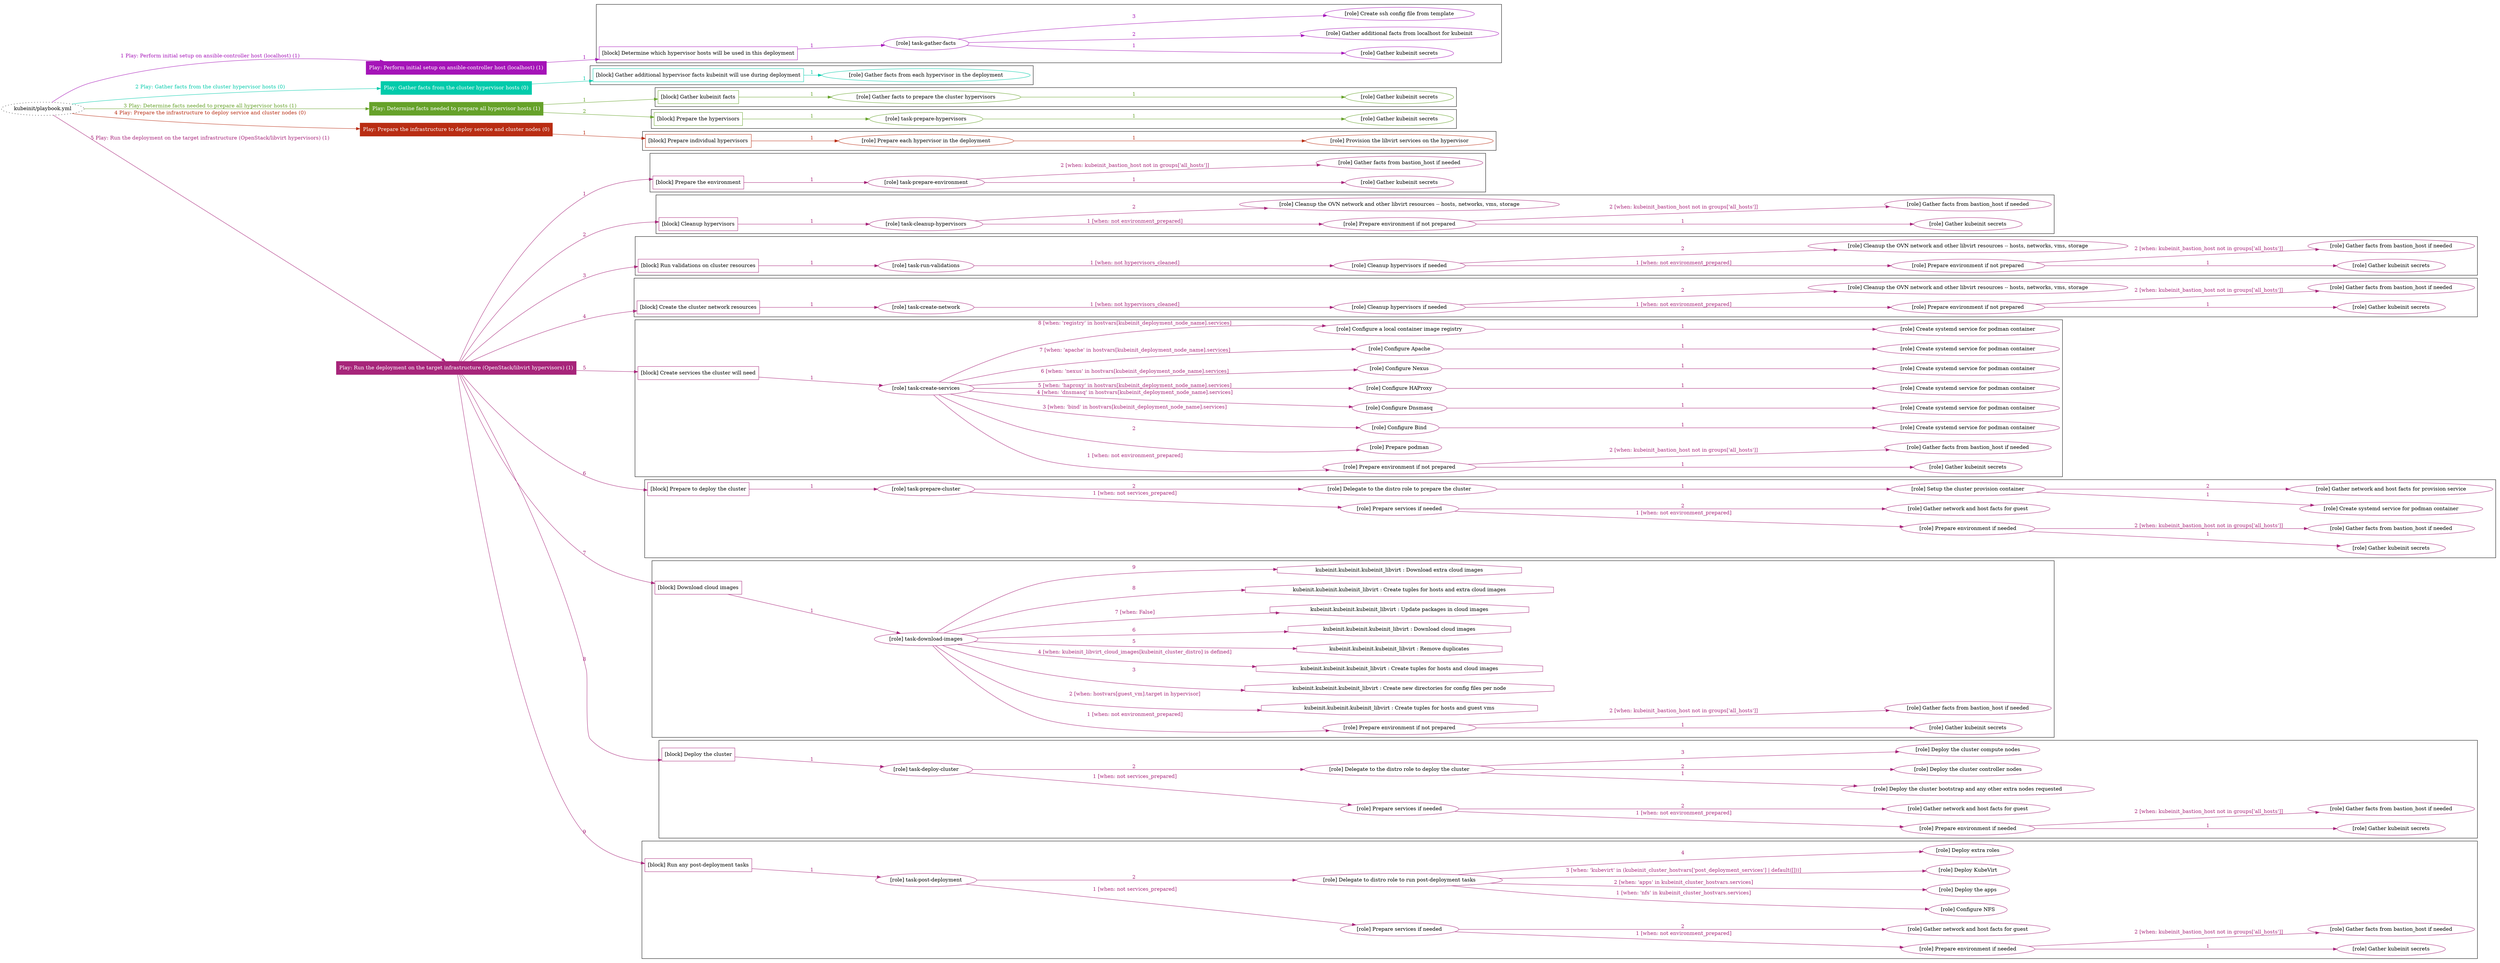 digraph {
	graph [concentrate=true ordering=in rankdir=LR ratio=fill]
	edge [esep=5 sep=10]
	"kubeinit/playbook.yml" [URL="/home/runner/work/kubeinit/kubeinit/kubeinit/playbook.yml" id=playbook_cc70d447 style=dotted]
	"kubeinit/playbook.yml" -> play_7bf54a44 [label="1 Play: Perform initial setup on ansible-controller host (localhost) (1)" color="#a514b8" fontcolor="#a514b8" id=edge_play_7bf54a44 labeltooltip="1 Play: Perform initial setup on ansible-controller host (localhost) (1)" tooltip="1 Play: Perform initial setup on ansible-controller host (localhost) (1)"]
	subgraph "Play: Perform initial setup on ansible-controller host (localhost) (1)" {
		play_7bf54a44 [label="Play: Perform initial setup on ansible-controller host (localhost) (1)" URL="/home/runner/work/kubeinit/kubeinit/kubeinit/playbook.yml" color="#a514b8" fontcolor="#ffffff" id=play_7bf54a44 shape=box style=filled tooltip=localhost]
		play_7bf54a44 -> block_8b9d4b4c [label=1 color="#a514b8" fontcolor="#a514b8" id=edge_block_8b9d4b4c labeltooltip=1 tooltip=1]
		subgraph cluster_block_8b9d4b4c {
			block_8b9d4b4c [label="[block] Determine which hypervisor hosts will be used in this deployment" URL="/home/runner/work/kubeinit/kubeinit/kubeinit/playbook.yml" color="#a514b8" id=block_8b9d4b4c labeltooltip="Determine which hypervisor hosts will be used in this deployment" shape=box tooltip="Determine which hypervisor hosts will be used in this deployment"]
			block_8b9d4b4c -> role_f07edfc5 [label="1 " color="#a514b8" fontcolor="#a514b8" id=edge_role_f07edfc5 labeltooltip="1 " tooltip="1 "]
			subgraph "task-gather-facts" {
				role_f07edfc5 [label="[role] task-gather-facts" URL="/home/runner/work/kubeinit/kubeinit/kubeinit/playbook.yml" color="#a514b8" id=role_f07edfc5 tooltip="task-gather-facts"]
				role_f07edfc5 -> role_887e7482 [label="1 " color="#a514b8" fontcolor="#a514b8" id=edge_role_887e7482 labeltooltip="1 " tooltip="1 "]
				subgraph "Gather kubeinit secrets" {
					role_887e7482 [label="[role] Gather kubeinit secrets" URL="/home/runner/.ansible/collections/ansible_collections/kubeinit/kubeinit/roles/kubeinit_prepare/tasks/build_hypervisors_group.yml" color="#a514b8" id=role_887e7482 tooltip="Gather kubeinit secrets"]
				}
				role_f07edfc5 -> role_cf499bf8 [label="2 " color="#a514b8" fontcolor="#a514b8" id=edge_role_cf499bf8 labeltooltip="2 " tooltip="2 "]
				subgraph "Gather additional facts from localhost for kubeinit" {
					role_cf499bf8 [label="[role] Gather additional facts from localhost for kubeinit" URL="/home/runner/.ansible/collections/ansible_collections/kubeinit/kubeinit/roles/kubeinit_prepare/tasks/build_hypervisors_group.yml" color="#a514b8" id=role_cf499bf8 tooltip="Gather additional facts from localhost for kubeinit"]
				}
				role_f07edfc5 -> role_3198abf4 [label="3 " color="#a514b8" fontcolor="#a514b8" id=edge_role_3198abf4 labeltooltip="3 " tooltip="3 "]
				subgraph "Create ssh config file from template" {
					role_3198abf4 [label="[role] Create ssh config file from template" URL="/home/runner/.ansible/collections/ansible_collections/kubeinit/kubeinit/roles/kubeinit_prepare/tasks/build_hypervisors_group.yml" color="#a514b8" id=role_3198abf4 tooltip="Create ssh config file from template"]
				}
			}
		}
	}
	"kubeinit/playbook.yml" -> play_f5230fd6 [label="2 Play: Gather facts from the cluster hypervisor hosts (0)" color="#01cbab" fontcolor="#01cbab" id=edge_play_f5230fd6 labeltooltip="2 Play: Gather facts from the cluster hypervisor hosts (0)" tooltip="2 Play: Gather facts from the cluster hypervisor hosts (0)"]
	subgraph "Play: Gather facts from the cluster hypervisor hosts (0)" {
		play_f5230fd6 [label="Play: Gather facts from the cluster hypervisor hosts (0)" URL="/home/runner/work/kubeinit/kubeinit/kubeinit/playbook.yml" color="#01cbab" fontcolor="#ffffff" id=play_f5230fd6 shape=box style=filled tooltip="Play: Gather facts from the cluster hypervisor hosts (0)"]
		play_f5230fd6 -> block_ee2e628e [label=1 color="#01cbab" fontcolor="#01cbab" id=edge_block_ee2e628e labeltooltip=1 tooltip=1]
		subgraph cluster_block_ee2e628e {
			block_ee2e628e [label="[block] Gather additional hypervisor facts kubeinit will use during deployment" URL="/home/runner/work/kubeinit/kubeinit/kubeinit/playbook.yml" color="#01cbab" id=block_ee2e628e labeltooltip="Gather additional hypervisor facts kubeinit will use during deployment" shape=box tooltip="Gather additional hypervisor facts kubeinit will use during deployment"]
			block_ee2e628e -> role_9efcedcb [label="1 " color="#01cbab" fontcolor="#01cbab" id=edge_role_9efcedcb labeltooltip="1 " tooltip="1 "]
			subgraph "Gather facts from each hypervisor in the deployment" {
				role_9efcedcb [label="[role] Gather facts from each hypervisor in the deployment" URL="/home/runner/work/kubeinit/kubeinit/kubeinit/playbook.yml" color="#01cbab" id=role_9efcedcb tooltip="Gather facts from each hypervisor in the deployment"]
			}
		}
	}
	"kubeinit/playbook.yml" -> play_fe60c915 [label="3 Play: Determine facts needed to prepare all hypervisor hosts (1)" color="#66a22a" fontcolor="#66a22a" id=edge_play_fe60c915 labeltooltip="3 Play: Determine facts needed to prepare all hypervisor hosts (1)" tooltip="3 Play: Determine facts needed to prepare all hypervisor hosts (1)"]
	subgraph "Play: Determine facts needed to prepare all hypervisor hosts (1)" {
		play_fe60c915 [label="Play: Determine facts needed to prepare all hypervisor hosts (1)" URL="/home/runner/work/kubeinit/kubeinit/kubeinit/playbook.yml" color="#66a22a" fontcolor="#ffffff" id=play_fe60c915 shape=box style=filled tooltip=localhost]
		play_fe60c915 -> block_27d7d240 [label=1 color="#66a22a" fontcolor="#66a22a" id=edge_block_27d7d240 labeltooltip=1 tooltip=1]
		subgraph cluster_block_27d7d240 {
			block_27d7d240 [label="[block] Gather kubeinit facts" URL="/home/runner/work/kubeinit/kubeinit/kubeinit/playbook.yml" color="#66a22a" id=block_27d7d240 labeltooltip="Gather kubeinit facts" shape=box tooltip="Gather kubeinit facts"]
			block_27d7d240 -> role_4f8bf863 [label="1 " color="#66a22a" fontcolor="#66a22a" id=edge_role_4f8bf863 labeltooltip="1 " tooltip="1 "]
			subgraph "Gather facts to prepare the cluster hypervisors" {
				role_4f8bf863 [label="[role] Gather facts to prepare the cluster hypervisors" URL="/home/runner/work/kubeinit/kubeinit/kubeinit/playbook.yml" color="#66a22a" id=role_4f8bf863 tooltip="Gather facts to prepare the cluster hypervisors"]
				role_4f8bf863 -> role_2eb9b8b9 [label="1 " color="#66a22a" fontcolor="#66a22a" id=edge_role_2eb9b8b9 labeltooltip="1 " tooltip="1 "]
				subgraph "Gather kubeinit secrets" {
					role_2eb9b8b9 [label="[role] Gather kubeinit secrets" URL="/home/runner/.ansible/collections/ansible_collections/kubeinit/kubeinit/roles/kubeinit_prepare/tasks/gather_kubeinit_facts.yml" color="#66a22a" id=role_2eb9b8b9 tooltip="Gather kubeinit secrets"]
				}
			}
		}
		play_fe60c915 -> block_08375e6d [label=2 color="#66a22a" fontcolor="#66a22a" id=edge_block_08375e6d labeltooltip=2 tooltip=2]
		subgraph cluster_block_08375e6d {
			block_08375e6d [label="[block] Prepare the hypervisors" URL="/home/runner/work/kubeinit/kubeinit/kubeinit/playbook.yml" color="#66a22a" id=block_08375e6d labeltooltip="Prepare the hypervisors" shape=box tooltip="Prepare the hypervisors"]
			block_08375e6d -> role_ea424435 [label="1 " color="#66a22a" fontcolor="#66a22a" id=edge_role_ea424435 labeltooltip="1 " tooltip="1 "]
			subgraph "task-prepare-hypervisors" {
				role_ea424435 [label="[role] task-prepare-hypervisors" URL="/home/runner/work/kubeinit/kubeinit/kubeinit/playbook.yml" color="#66a22a" id=role_ea424435 tooltip="task-prepare-hypervisors"]
				role_ea424435 -> role_b9c8d893 [label="1 " color="#66a22a" fontcolor="#66a22a" id=edge_role_b9c8d893 labeltooltip="1 " tooltip="1 "]
				subgraph "Gather kubeinit secrets" {
					role_b9c8d893 [label="[role] Gather kubeinit secrets" URL="/home/runner/.ansible/collections/ansible_collections/kubeinit/kubeinit/roles/kubeinit_prepare/tasks/gather_kubeinit_facts.yml" color="#66a22a" id=role_b9c8d893 tooltip="Gather kubeinit secrets"]
				}
			}
		}
	}
	"kubeinit/playbook.yml" -> play_59b6676b [label="4 Play: Prepare the infrastructure to deploy service and cluster nodes (0)" color="#b92d13" fontcolor="#b92d13" id=edge_play_59b6676b labeltooltip="4 Play: Prepare the infrastructure to deploy service and cluster nodes (0)" tooltip="4 Play: Prepare the infrastructure to deploy service and cluster nodes (0)"]
	subgraph "Play: Prepare the infrastructure to deploy service and cluster nodes (0)" {
		play_59b6676b [label="Play: Prepare the infrastructure to deploy service and cluster nodes (0)" URL="/home/runner/work/kubeinit/kubeinit/kubeinit/playbook.yml" color="#b92d13" fontcolor="#ffffff" id=play_59b6676b shape=box style=filled tooltip="Play: Prepare the infrastructure to deploy service and cluster nodes (0)"]
		play_59b6676b -> block_987b210a [label=1 color="#b92d13" fontcolor="#b92d13" id=edge_block_987b210a labeltooltip=1 tooltip=1]
		subgraph cluster_block_987b210a {
			block_987b210a [label="[block] Prepare individual hypervisors" URL="/home/runner/work/kubeinit/kubeinit/kubeinit/playbook.yml" color="#b92d13" id=block_987b210a labeltooltip="Prepare individual hypervisors" shape=box tooltip="Prepare individual hypervisors"]
			block_987b210a -> role_b9ac8f79 [label="1 " color="#b92d13" fontcolor="#b92d13" id=edge_role_b9ac8f79 labeltooltip="1 " tooltip="1 "]
			subgraph "Prepare each hypervisor in the deployment" {
				role_b9ac8f79 [label="[role] Prepare each hypervisor in the deployment" URL="/home/runner/work/kubeinit/kubeinit/kubeinit/playbook.yml" color="#b92d13" id=role_b9ac8f79 tooltip="Prepare each hypervisor in the deployment"]
				role_b9ac8f79 -> role_31ccf0ca [label="1 " color="#b92d13" fontcolor="#b92d13" id=edge_role_31ccf0ca labeltooltip="1 " tooltip="1 "]
				subgraph "Provision the libvirt services on the hypervisor" {
					role_31ccf0ca [label="[role] Provision the libvirt services on the hypervisor" URL="/home/runner/.ansible/collections/ansible_collections/kubeinit/kubeinit/roles/kubeinit_prepare/tasks/prepare_hypervisor.yml" color="#b92d13" id=role_31ccf0ca tooltip="Provision the libvirt services on the hypervisor"]
				}
			}
		}
	}
	"kubeinit/playbook.yml" -> play_56c616e7 [label="5 Play: Run the deployment on the target infrastructure (OpenStack/libvirt hypervisors) (1)" color="#a7257a" fontcolor="#a7257a" id=edge_play_56c616e7 labeltooltip="5 Play: Run the deployment on the target infrastructure (OpenStack/libvirt hypervisors) (1)" tooltip="5 Play: Run the deployment on the target infrastructure (OpenStack/libvirt hypervisors) (1)"]
	subgraph "Play: Run the deployment on the target infrastructure (OpenStack/libvirt hypervisors) (1)" {
		play_56c616e7 [label="Play: Run the deployment on the target infrastructure (OpenStack/libvirt hypervisors) (1)" URL="/home/runner/work/kubeinit/kubeinit/kubeinit/playbook.yml" color="#a7257a" fontcolor="#ffffff" id=play_56c616e7 shape=box style=filled tooltip=localhost]
		play_56c616e7 -> block_6285ef92 [label=1 color="#a7257a" fontcolor="#a7257a" id=edge_block_6285ef92 labeltooltip=1 tooltip=1]
		subgraph cluster_block_6285ef92 {
			block_6285ef92 [label="[block] Prepare the environment" URL="/home/runner/work/kubeinit/kubeinit/kubeinit/playbook.yml" color="#a7257a" id=block_6285ef92 labeltooltip="Prepare the environment" shape=box tooltip="Prepare the environment"]
			block_6285ef92 -> role_cf28b354 [label="1 " color="#a7257a" fontcolor="#a7257a" id=edge_role_cf28b354 labeltooltip="1 " tooltip="1 "]
			subgraph "task-prepare-environment" {
				role_cf28b354 [label="[role] task-prepare-environment" URL="/home/runner/work/kubeinit/kubeinit/kubeinit/playbook.yml" color="#a7257a" id=role_cf28b354 tooltip="task-prepare-environment"]
				role_cf28b354 -> role_97d8abb8 [label="1 " color="#a7257a" fontcolor="#a7257a" id=edge_role_97d8abb8 labeltooltip="1 " tooltip="1 "]
				subgraph "Gather kubeinit secrets" {
					role_97d8abb8 [label="[role] Gather kubeinit secrets" URL="/home/runner/.ansible/collections/ansible_collections/kubeinit/kubeinit/roles/kubeinit_prepare/tasks/gather_kubeinit_facts.yml" color="#a7257a" id=role_97d8abb8 tooltip="Gather kubeinit secrets"]
				}
				role_cf28b354 -> role_9b5acc99 [label="2 [when: kubeinit_bastion_host not in groups['all_hosts']]" color="#a7257a" fontcolor="#a7257a" id=edge_role_9b5acc99 labeltooltip="2 [when: kubeinit_bastion_host not in groups['all_hosts']]" tooltip="2 [when: kubeinit_bastion_host not in groups['all_hosts']]"]
				subgraph "Gather facts from bastion_host if needed" {
					role_9b5acc99 [label="[role] Gather facts from bastion_host if needed" URL="/home/runner/.ansible/collections/ansible_collections/kubeinit/kubeinit/roles/kubeinit_prepare/tasks/main.yml" color="#a7257a" id=role_9b5acc99 tooltip="Gather facts from bastion_host if needed"]
				}
			}
		}
		play_56c616e7 -> block_066d4df4 [label=2 color="#a7257a" fontcolor="#a7257a" id=edge_block_066d4df4 labeltooltip=2 tooltip=2]
		subgraph cluster_block_066d4df4 {
			block_066d4df4 [label="[block] Cleanup hypervisors" URL="/home/runner/work/kubeinit/kubeinit/kubeinit/playbook.yml" color="#a7257a" id=block_066d4df4 labeltooltip="Cleanup hypervisors" shape=box tooltip="Cleanup hypervisors"]
			block_066d4df4 -> role_2c71f529 [label="1 " color="#a7257a" fontcolor="#a7257a" id=edge_role_2c71f529 labeltooltip="1 " tooltip="1 "]
			subgraph "task-cleanup-hypervisors" {
				role_2c71f529 [label="[role] task-cleanup-hypervisors" URL="/home/runner/work/kubeinit/kubeinit/kubeinit/playbook.yml" color="#a7257a" id=role_2c71f529 tooltip="task-cleanup-hypervisors"]
				role_2c71f529 -> role_d2e72603 [label="1 [when: not environment_prepared]" color="#a7257a" fontcolor="#a7257a" id=edge_role_d2e72603 labeltooltip="1 [when: not environment_prepared]" tooltip="1 [when: not environment_prepared]"]
				subgraph "Prepare environment if not prepared" {
					role_d2e72603 [label="[role] Prepare environment if not prepared" URL="/home/runner/.ansible/collections/ansible_collections/kubeinit/kubeinit/roles/kubeinit_libvirt/tasks/cleanup_hypervisors.yml" color="#a7257a" id=role_d2e72603 tooltip="Prepare environment if not prepared"]
					role_d2e72603 -> role_365a3ecf [label="1 " color="#a7257a" fontcolor="#a7257a" id=edge_role_365a3ecf labeltooltip="1 " tooltip="1 "]
					subgraph "Gather kubeinit secrets" {
						role_365a3ecf [label="[role] Gather kubeinit secrets" URL="/home/runner/.ansible/collections/ansible_collections/kubeinit/kubeinit/roles/kubeinit_prepare/tasks/gather_kubeinit_facts.yml" color="#a7257a" id=role_365a3ecf tooltip="Gather kubeinit secrets"]
					}
					role_d2e72603 -> role_d4310968 [label="2 [when: kubeinit_bastion_host not in groups['all_hosts']]" color="#a7257a" fontcolor="#a7257a" id=edge_role_d4310968 labeltooltip="2 [when: kubeinit_bastion_host not in groups['all_hosts']]" tooltip="2 [when: kubeinit_bastion_host not in groups['all_hosts']]"]
					subgraph "Gather facts from bastion_host if needed" {
						role_d4310968 [label="[role] Gather facts from bastion_host if needed" URL="/home/runner/.ansible/collections/ansible_collections/kubeinit/kubeinit/roles/kubeinit_prepare/tasks/main.yml" color="#a7257a" id=role_d4310968 tooltip="Gather facts from bastion_host if needed"]
					}
				}
				role_2c71f529 -> role_6783bf30 [label="2 " color="#a7257a" fontcolor="#a7257a" id=edge_role_6783bf30 labeltooltip="2 " tooltip="2 "]
				subgraph "Cleanup the OVN network and other libvirt resources -- hosts, networks, vms, storage" {
					role_6783bf30 [label="[role] Cleanup the OVN network and other libvirt resources -- hosts, networks, vms, storage" URL="/home/runner/.ansible/collections/ansible_collections/kubeinit/kubeinit/roles/kubeinit_libvirt/tasks/cleanup_hypervisors.yml" color="#a7257a" id=role_6783bf30 tooltip="Cleanup the OVN network and other libvirt resources -- hosts, networks, vms, storage"]
				}
			}
		}
		play_56c616e7 -> block_8c878e7a [label=3 color="#a7257a" fontcolor="#a7257a" id=edge_block_8c878e7a labeltooltip=3 tooltip=3]
		subgraph cluster_block_8c878e7a {
			block_8c878e7a [label="[block] Run validations on cluster resources" URL="/home/runner/work/kubeinit/kubeinit/kubeinit/playbook.yml" color="#a7257a" id=block_8c878e7a labeltooltip="Run validations on cluster resources" shape=box tooltip="Run validations on cluster resources"]
			block_8c878e7a -> role_285e4b40 [label="1 " color="#a7257a" fontcolor="#a7257a" id=edge_role_285e4b40 labeltooltip="1 " tooltip="1 "]
			subgraph "task-run-validations" {
				role_285e4b40 [label="[role] task-run-validations" URL="/home/runner/work/kubeinit/kubeinit/kubeinit/playbook.yml" color="#a7257a" id=role_285e4b40 tooltip="task-run-validations"]
				role_285e4b40 -> role_49ba96c4 [label="1 [when: not hypervisors_cleaned]" color="#a7257a" fontcolor="#a7257a" id=edge_role_49ba96c4 labeltooltip="1 [when: not hypervisors_cleaned]" tooltip="1 [when: not hypervisors_cleaned]"]
				subgraph "Cleanup hypervisors if needed" {
					role_49ba96c4 [label="[role] Cleanup hypervisors if needed" URL="/home/runner/.ansible/collections/ansible_collections/kubeinit/kubeinit/roles/kubeinit_validations/tasks/main.yml" color="#a7257a" id=role_49ba96c4 tooltip="Cleanup hypervisors if needed"]
					role_49ba96c4 -> role_b1888280 [label="1 [when: not environment_prepared]" color="#a7257a" fontcolor="#a7257a" id=edge_role_b1888280 labeltooltip="1 [when: not environment_prepared]" tooltip="1 [when: not environment_prepared]"]
					subgraph "Prepare environment if not prepared" {
						role_b1888280 [label="[role] Prepare environment if not prepared" URL="/home/runner/.ansible/collections/ansible_collections/kubeinit/kubeinit/roles/kubeinit_libvirt/tasks/cleanup_hypervisors.yml" color="#a7257a" id=role_b1888280 tooltip="Prepare environment if not prepared"]
						role_b1888280 -> role_75054e9b [label="1 " color="#a7257a" fontcolor="#a7257a" id=edge_role_75054e9b labeltooltip="1 " tooltip="1 "]
						subgraph "Gather kubeinit secrets" {
							role_75054e9b [label="[role] Gather kubeinit secrets" URL="/home/runner/.ansible/collections/ansible_collections/kubeinit/kubeinit/roles/kubeinit_prepare/tasks/gather_kubeinit_facts.yml" color="#a7257a" id=role_75054e9b tooltip="Gather kubeinit secrets"]
						}
						role_b1888280 -> role_cbfb3055 [label="2 [when: kubeinit_bastion_host not in groups['all_hosts']]" color="#a7257a" fontcolor="#a7257a" id=edge_role_cbfb3055 labeltooltip="2 [when: kubeinit_bastion_host not in groups['all_hosts']]" tooltip="2 [when: kubeinit_bastion_host not in groups['all_hosts']]"]
						subgraph "Gather facts from bastion_host if needed" {
							role_cbfb3055 [label="[role] Gather facts from bastion_host if needed" URL="/home/runner/.ansible/collections/ansible_collections/kubeinit/kubeinit/roles/kubeinit_prepare/tasks/main.yml" color="#a7257a" id=role_cbfb3055 tooltip="Gather facts from bastion_host if needed"]
						}
					}
					role_49ba96c4 -> role_a7fb6258 [label="2 " color="#a7257a" fontcolor="#a7257a" id=edge_role_a7fb6258 labeltooltip="2 " tooltip="2 "]
					subgraph "Cleanup the OVN network and other libvirt resources -- hosts, networks, vms, storage" {
						role_a7fb6258 [label="[role] Cleanup the OVN network and other libvirt resources -- hosts, networks, vms, storage" URL="/home/runner/.ansible/collections/ansible_collections/kubeinit/kubeinit/roles/kubeinit_libvirt/tasks/cleanup_hypervisors.yml" color="#a7257a" id=role_a7fb6258 tooltip="Cleanup the OVN network and other libvirt resources -- hosts, networks, vms, storage"]
					}
				}
			}
		}
		play_56c616e7 -> block_468c9abd [label=4 color="#a7257a" fontcolor="#a7257a" id=edge_block_468c9abd labeltooltip=4 tooltip=4]
		subgraph cluster_block_468c9abd {
			block_468c9abd [label="[block] Create the cluster network resources" URL="/home/runner/work/kubeinit/kubeinit/kubeinit/playbook.yml" color="#a7257a" id=block_468c9abd labeltooltip="Create the cluster network resources" shape=box tooltip="Create the cluster network resources"]
			block_468c9abd -> role_6a20b866 [label="1 " color="#a7257a" fontcolor="#a7257a" id=edge_role_6a20b866 labeltooltip="1 " tooltip="1 "]
			subgraph "task-create-network" {
				role_6a20b866 [label="[role] task-create-network" URL="/home/runner/work/kubeinit/kubeinit/kubeinit/playbook.yml" color="#a7257a" id=role_6a20b866 tooltip="task-create-network"]
				role_6a20b866 -> role_bade7ae8 [label="1 [when: not hypervisors_cleaned]" color="#a7257a" fontcolor="#a7257a" id=edge_role_bade7ae8 labeltooltip="1 [when: not hypervisors_cleaned]" tooltip="1 [when: not hypervisors_cleaned]"]
				subgraph "Cleanup hypervisors if needed" {
					role_bade7ae8 [label="[role] Cleanup hypervisors if needed" URL="/home/runner/.ansible/collections/ansible_collections/kubeinit/kubeinit/roles/kubeinit_libvirt/tasks/create_network.yml" color="#a7257a" id=role_bade7ae8 tooltip="Cleanup hypervisors if needed"]
					role_bade7ae8 -> role_c9db5472 [label="1 [when: not environment_prepared]" color="#a7257a" fontcolor="#a7257a" id=edge_role_c9db5472 labeltooltip="1 [when: not environment_prepared]" tooltip="1 [when: not environment_prepared]"]
					subgraph "Prepare environment if not prepared" {
						role_c9db5472 [label="[role] Prepare environment if not prepared" URL="/home/runner/.ansible/collections/ansible_collections/kubeinit/kubeinit/roles/kubeinit_libvirt/tasks/cleanup_hypervisors.yml" color="#a7257a" id=role_c9db5472 tooltip="Prepare environment if not prepared"]
						role_c9db5472 -> role_a173a70c [label="1 " color="#a7257a" fontcolor="#a7257a" id=edge_role_a173a70c labeltooltip="1 " tooltip="1 "]
						subgraph "Gather kubeinit secrets" {
							role_a173a70c [label="[role] Gather kubeinit secrets" URL="/home/runner/.ansible/collections/ansible_collections/kubeinit/kubeinit/roles/kubeinit_prepare/tasks/gather_kubeinit_facts.yml" color="#a7257a" id=role_a173a70c tooltip="Gather kubeinit secrets"]
						}
						role_c9db5472 -> role_590bdf00 [label="2 [when: kubeinit_bastion_host not in groups['all_hosts']]" color="#a7257a" fontcolor="#a7257a" id=edge_role_590bdf00 labeltooltip="2 [when: kubeinit_bastion_host not in groups['all_hosts']]" tooltip="2 [when: kubeinit_bastion_host not in groups['all_hosts']]"]
						subgraph "Gather facts from bastion_host if needed" {
							role_590bdf00 [label="[role] Gather facts from bastion_host if needed" URL="/home/runner/.ansible/collections/ansible_collections/kubeinit/kubeinit/roles/kubeinit_prepare/tasks/main.yml" color="#a7257a" id=role_590bdf00 tooltip="Gather facts from bastion_host if needed"]
						}
					}
					role_bade7ae8 -> role_4605918b [label="2 " color="#a7257a" fontcolor="#a7257a" id=edge_role_4605918b labeltooltip="2 " tooltip="2 "]
					subgraph "Cleanup the OVN network and other libvirt resources -- hosts, networks, vms, storage" {
						role_4605918b [label="[role] Cleanup the OVN network and other libvirt resources -- hosts, networks, vms, storage" URL="/home/runner/.ansible/collections/ansible_collections/kubeinit/kubeinit/roles/kubeinit_libvirt/tasks/cleanup_hypervisors.yml" color="#a7257a" id=role_4605918b tooltip="Cleanup the OVN network and other libvirt resources -- hosts, networks, vms, storage"]
					}
				}
			}
		}
		play_56c616e7 -> block_d0245932 [label=5 color="#a7257a" fontcolor="#a7257a" id=edge_block_d0245932 labeltooltip=5 tooltip=5]
		subgraph cluster_block_d0245932 {
			block_d0245932 [label="[block] Create services the cluster will need" URL="/home/runner/work/kubeinit/kubeinit/kubeinit/playbook.yml" color="#a7257a" id=block_d0245932 labeltooltip="Create services the cluster will need" shape=box tooltip="Create services the cluster will need"]
			block_d0245932 -> role_7be11d4c [label="1 " color="#a7257a" fontcolor="#a7257a" id=edge_role_7be11d4c labeltooltip="1 " tooltip="1 "]
			subgraph "task-create-services" {
				role_7be11d4c [label="[role] task-create-services" URL="/home/runner/work/kubeinit/kubeinit/kubeinit/playbook.yml" color="#a7257a" id=role_7be11d4c tooltip="task-create-services"]
				role_7be11d4c -> role_3dec1b6a [label="1 [when: not environment_prepared]" color="#a7257a" fontcolor="#a7257a" id=edge_role_3dec1b6a labeltooltip="1 [when: not environment_prepared]" tooltip="1 [when: not environment_prepared]"]
				subgraph "Prepare environment if not prepared" {
					role_3dec1b6a [label="[role] Prepare environment if not prepared" URL="/home/runner/.ansible/collections/ansible_collections/kubeinit/kubeinit/roles/kubeinit_services/tasks/main.yml" color="#a7257a" id=role_3dec1b6a tooltip="Prepare environment if not prepared"]
					role_3dec1b6a -> role_0ec17fee [label="1 " color="#a7257a" fontcolor="#a7257a" id=edge_role_0ec17fee labeltooltip="1 " tooltip="1 "]
					subgraph "Gather kubeinit secrets" {
						role_0ec17fee [label="[role] Gather kubeinit secrets" URL="/home/runner/.ansible/collections/ansible_collections/kubeinit/kubeinit/roles/kubeinit_prepare/tasks/gather_kubeinit_facts.yml" color="#a7257a" id=role_0ec17fee tooltip="Gather kubeinit secrets"]
					}
					role_3dec1b6a -> role_45a7d9f4 [label="2 [when: kubeinit_bastion_host not in groups['all_hosts']]" color="#a7257a" fontcolor="#a7257a" id=edge_role_45a7d9f4 labeltooltip="2 [when: kubeinit_bastion_host not in groups['all_hosts']]" tooltip="2 [when: kubeinit_bastion_host not in groups['all_hosts']]"]
					subgraph "Gather facts from bastion_host if needed" {
						role_45a7d9f4 [label="[role] Gather facts from bastion_host if needed" URL="/home/runner/.ansible/collections/ansible_collections/kubeinit/kubeinit/roles/kubeinit_prepare/tasks/main.yml" color="#a7257a" id=role_45a7d9f4 tooltip="Gather facts from bastion_host if needed"]
					}
				}
				role_7be11d4c -> role_8da8d457 [label="2 " color="#a7257a" fontcolor="#a7257a" id=edge_role_8da8d457 labeltooltip="2 " tooltip="2 "]
				subgraph "Prepare podman" {
					role_8da8d457 [label="[role] Prepare podman" URL="/home/runner/.ansible/collections/ansible_collections/kubeinit/kubeinit/roles/kubeinit_services/tasks/00_create_service_pod.yml" color="#a7257a" id=role_8da8d457 tooltip="Prepare podman"]
				}
				role_7be11d4c -> role_4bd52574 [label="3 [when: 'bind' in hostvars[kubeinit_deployment_node_name].services]" color="#a7257a" fontcolor="#a7257a" id=edge_role_4bd52574 labeltooltip="3 [when: 'bind' in hostvars[kubeinit_deployment_node_name].services]" tooltip="3 [when: 'bind' in hostvars[kubeinit_deployment_node_name].services]"]
				subgraph "Configure Bind" {
					role_4bd52574 [label="[role] Configure Bind" URL="/home/runner/.ansible/collections/ansible_collections/kubeinit/kubeinit/roles/kubeinit_services/tasks/start_services_containers.yml" color="#a7257a" id=role_4bd52574 tooltip="Configure Bind"]
					role_4bd52574 -> role_b3a64ec6 [label="1 " color="#a7257a" fontcolor="#a7257a" id=edge_role_b3a64ec6 labeltooltip="1 " tooltip="1 "]
					subgraph "Create systemd service for podman container" {
						role_b3a64ec6 [label="[role] Create systemd service for podman container" URL="/home/runner/.ansible/collections/ansible_collections/kubeinit/kubeinit/roles/kubeinit_bind/tasks/main.yml" color="#a7257a" id=role_b3a64ec6 tooltip="Create systemd service for podman container"]
					}
				}
				role_7be11d4c -> role_8e254f25 [label="4 [when: 'dnsmasq' in hostvars[kubeinit_deployment_node_name].services]" color="#a7257a" fontcolor="#a7257a" id=edge_role_8e254f25 labeltooltip="4 [when: 'dnsmasq' in hostvars[kubeinit_deployment_node_name].services]" tooltip="4 [when: 'dnsmasq' in hostvars[kubeinit_deployment_node_name].services]"]
				subgraph "Configure Dnsmasq" {
					role_8e254f25 [label="[role] Configure Dnsmasq" URL="/home/runner/.ansible/collections/ansible_collections/kubeinit/kubeinit/roles/kubeinit_services/tasks/start_services_containers.yml" color="#a7257a" id=role_8e254f25 tooltip="Configure Dnsmasq"]
					role_8e254f25 -> role_6c56a4f7 [label="1 " color="#a7257a" fontcolor="#a7257a" id=edge_role_6c56a4f7 labeltooltip="1 " tooltip="1 "]
					subgraph "Create systemd service for podman container" {
						role_6c56a4f7 [label="[role] Create systemd service for podman container" URL="/home/runner/.ansible/collections/ansible_collections/kubeinit/kubeinit/roles/kubeinit_dnsmasq/tasks/main.yml" color="#a7257a" id=role_6c56a4f7 tooltip="Create systemd service for podman container"]
					}
				}
				role_7be11d4c -> role_d0112c2d [label="5 [when: 'haproxy' in hostvars[kubeinit_deployment_node_name].services]" color="#a7257a" fontcolor="#a7257a" id=edge_role_d0112c2d labeltooltip="5 [when: 'haproxy' in hostvars[kubeinit_deployment_node_name].services]" tooltip="5 [when: 'haproxy' in hostvars[kubeinit_deployment_node_name].services]"]
				subgraph "Configure HAProxy" {
					role_d0112c2d [label="[role] Configure HAProxy" URL="/home/runner/.ansible/collections/ansible_collections/kubeinit/kubeinit/roles/kubeinit_services/tasks/start_services_containers.yml" color="#a7257a" id=role_d0112c2d tooltip="Configure HAProxy"]
					role_d0112c2d -> role_8b40e932 [label="1 " color="#a7257a" fontcolor="#a7257a" id=edge_role_8b40e932 labeltooltip="1 " tooltip="1 "]
					subgraph "Create systemd service for podman container" {
						role_8b40e932 [label="[role] Create systemd service for podman container" URL="/home/runner/.ansible/collections/ansible_collections/kubeinit/kubeinit/roles/kubeinit_haproxy/tasks/main.yml" color="#a7257a" id=role_8b40e932 tooltip="Create systemd service for podman container"]
					}
				}
				role_7be11d4c -> role_a47b00ce [label="6 [when: 'nexus' in hostvars[kubeinit_deployment_node_name].services]" color="#a7257a" fontcolor="#a7257a" id=edge_role_a47b00ce labeltooltip="6 [when: 'nexus' in hostvars[kubeinit_deployment_node_name].services]" tooltip="6 [when: 'nexus' in hostvars[kubeinit_deployment_node_name].services]"]
				subgraph "Configure Nexus" {
					role_a47b00ce [label="[role] Configure Nexus" URL="/home/runner/.ansible/collections/ansible_collections/kubeinit/kubeinit/roles/kubeinit_services/tasks/start_services_containers.yml" color="#a7257a" id=role_a47b00ce tooltip="Configure Nexus"]
					role_a47b00ce -> role_186abdb4 [label="1 " color="#a7257a" fontcolor="#a7257a" id=edge_role_186abdb4 labeltooltip="1 " tooltip="1 "]
					subgraph "Create systemd service for podman container" {
						role_186abdb4 [label="[role] Create systemd service for podman container" URL="/home/runner/.ansible/collections/ansible_collections/kubeinit/kubeinit/roles/kubeinit_nexus/tasks/main.yml" color="#a7257a" id=role_186abdb4 tooltip="Create systemd service for podman container"]
					}
				}
				role_7be11d4c -> role_338d7334 [label="7 [when: 'apache' in hostvars[kubeinit_deployment_node_name].services]" color="#a7257a" fontcolor="#a7257a" id=edge_role_338d7334 labeltooltip="7 [when: 'apache' in hostvars[kubeinit_deployment_node_name].services]" tooltip="7 [when: 'apache' in hostvars[kubeinit_deployment_node_name].services]"]
				subgraph "Configure Apache" {
					role_338d7334 [label="[role] Configure Apache" URL="/home/runner/.ansible/collections/ansible_collections/kubeinit/kubeinit/roles/kubeinit_services/tasks/start_services_containers.yml" color="#a7257a" id=role_338d7334 tooltip="Configure Apache"]
					role_338d7334 -> role_74a2cf1f [label="1 " color="#a7257a" fontcolor="#a7257a" id=edge_role_74a2cf1f labeltooltip="1 " tooltip="1 "]
					subgraph "Create systemd service for podman container" {
						role_74a2cf1f [label="[role] Create systemd service for podman container" URL="/home/runner/.ansible/collections/ansible_collections/kubeinit/kubeinit/roles/kubeinit_apache/tasks/main.yml" color="#a7257a" id=role_74a2cf1f tooltip="Create systemd service for podman container"]
					}
				}
				role_7be11d4c -> role_8c156f78 [label="8 [when: 'registry' in hostvars[kubeinit_deployment_node_name].services]" color="#a7257a" fontcolor="#a7257a" id=edge_role_8c156f78 labeltooltip="8 [when: 'registry' in hostvars[kubeinit_deployment_node_name].services]" tooltip="8 [when: 'registry' in hostvars[kubeinit_deployment_node_name].services]"]
				subgraph "Configure a local container image registry" {
					role_8c156f78 [label="[role] Configure a local container image registry" URL="/home/runner/.ansible/collections/ansible_collections/kubeinit/kubeinit/roles/kubeinit_services/tasks/start_services_containers.yml" color="#a7257a" id=role_8c156f78 tooltip="Configure a local container image registry"]
					role_8c156f78 -> role_2b5a56c0 [label="1 " color="#a7257a" fontcolor="#a7257a" id=edge_role_2b5a56c0 labeltooltip="1 " tooltip="1 "]
					subgraph "Create systemd service for podman container" {
						role_2b5a56c0 [label="[role] Create systemd service for podman container" URL="/home/runner/.ansible/collections/ansible_collections/kubeinit/kubeinit/roles/kubeinit_registry/tasks/main.yml" color="#a7257a" id=role_2b5a56c0 tooltip="Create systemd service for podman container"]
					}
				}
			}
		}
		play_56c616e7 -> block_c485fb89 [label=6 color="#a7257a" fontcolor="#a7257a" id=edge_block_c485fb89 labeltooltip=6 tooltip=6]
		subgraph cluster_block_c485fb89 {
			block_c485fb89 [label="[block] Prepare to deploy the cluster" URL="/home/runner/work/kubeinit/kubeinit/kubeinit/playbook.yml" color="#a7257a" id=block_c485fb89 labeltooltip="Prepare to deploy the cluster" shape=box tooltip="Prepare to deploy the cluster"]
			block_c485fb89 -> role_b2a7259e [label="1 " color="#a7257a" fontcolor="#a7257a" id=edge_role_b2a7259e labeltooltip="1 " tooltip="1 "]
			subgraph "task-prepare-cluster" {
				role_b2a7259e [label="[role] task-prepare-cluster" URL="/home/runner/work/kubeinit/kubeinit/kubeinit/playbook.yml" color="#a7257a" id=role_b2a7259e tooltip="task-prepare-cluster"]
				role_b2a7259e -> role_67c737ef [label="1 [when: not services_prepared]" color="#a7257a" fontcolor="#a7257a" id=edge_role_67c737ef labeltooltip="1 [when: not services_prepared]" tooltip="1 [when: not services_prepared]"]
				subgraph "Prepare services if needed" {
					role_67c737ef [label="[role] Prepare services if needed" URL="/home/runner/.ansible/collections/ansible_collections/kubeinit/kubeinit/roles/kubeinit_prepare/tasks/prepare_cluster.yml" color="#a7257a" id=role_67c737ef tooltip="Prepare services if needed"]
					role_67c737ef -> role_2114a55b [label="1 [when: not environment_prepared]" color="#a7257a" fontcolor="#a7257a" id=edge_role_2114a55b labeltooltip="1 [when: not environment_prepared]" tooltip="1 [when: not environment_prepared]"]
					subgraph "Prepare environment if needed" {
						role_2114a55b [label="[role] Prepare environment if needed" URL="/home/runner/.ansible/collections/ansible_collections/kubeinit/kubeinit/roles/kubeinit_services/tasks/prepare_services.yml" color="#a7257a" id=role_2114a55b tooltip="Prepare environment if needed"]
						role_2114a55b -> role_61f3272a [label="1 " color="#a7257a" fontcolor="#a7257a" id=edge_role_61f3272a labeltooltip="1 " tooltip="1 "]
						subgraph "Gather kubeinit secrets" {
							role_61f3272a [label="[role] Gather kubeinit secrets" URL="/home/runner/.ansible/collections/ansible_collections/kubeinit/kubeinit/roles/kubeinit_prepare/tasks/gather_kubeinit_facts.yml" color="#a7257a" id=role_61f3272a tooltip="Gather kubeinit secrets"]
						}
						role_2114a55b -> role_b705cc65 [label="2 [when: kubeinit_bastion_host not in groups['all_hosts']]" color="#a7257a" fontcolor="#a7257a" id=edge_role_b705cc65 labeltooltip="2 [when: kubeinit_bastion_host not in groups['all_hosts']]" tooltip="2 [when: kubeinit_bastion_host not in groups['all_hosts']]"]
						subgraph "Gather facts from bastion_host if needed" {
							role_b705cc65 [label="[role] Gather facts from bastion_host if needed" URL="/home/runner/.ansible/collections/ansible_collections/kubeinit/kubeinit/roles/kubeinit_prepare/tasks/main.yml" color="#a7257a" id=role_b705cc65 tooltip="Gather facts from bastion_host if needed"]
						}
					}
					role_67c737ef -> role_86605a37 [label="2 " color="#a7257a" fontcolor="#a7257a" id=edge_role_86605a37 labeltooltip="2 " tooltip="2 "]
					subgraph "Gather network and host facts for guest" {
						role_86605a37 [label="[role] Gather network and host facts for guest" URL="/home/runner/.ansible/collections/ansible_collections/kubeinit/kubeinit/roles/kubeinit_services/tasks/prepare_services.yml" color="#a7257a" id=role_86605a37 tooltip="Gather network and host facts for guest"]
					}
				}
				role_b2a7259e -> role_8f50bb4a [label="2 " color="#a7257a" fontcolor="#a7257a" id=edge_role_8f50bb4a labeltooltip="2 " tooltip="2 "]
				subgraph "Delegate to the distro role to prepare the cluster" {
					role_8f50bb4a [label="[role] Delegate to the distro role to prepare the cluster" URL="/home/runner/.ansible/collections/ansible_collections/kubeinit/kubeinit/roles/kubeinit_prepare/tasks/prepare_cluster.yml" color="#a7257a" id=role_8f50bb4a tooltip="Delegate to the distro role to prepare the cluster"]
					role_8f50bb4a -> role_d2945f5e [label="1 " color="#a7257a" fontcolor="#a7257a" id=edge_role_d2945f5e labeltooltip="1 " tooltip="1 "]
					subgraph "Setup the cluster provision container" {
						role_d2945f5e [label="[role] Setup the cluster provision container" URL="/home/runner/.ansible/collections/ansible_collections/kubeinit/kubeinit/roles/kubeinit_openshift/tasks/prepare_cluster.yml" color="#a7257a" id=role_d2945f5e tooltip="Setup the cluster provision container"]
						role_d2945f5e -> role_a119c9b9 [label="1 " color="#a7257a" fontcolor="#a7257a" id=edge_role_a119c9b9 labeltooltip="1 " tooltip="1 "]
						subgraph "Create systemd service for podman container" {
							role_a119c9b9 [label="[role] Create systemd service for podman container" URL="/home/runner/.ansible/collections/ansible_collections/kubeinit/kubeinit/roles/kubeinit_services/tasks/create_provision_container.yml" color="#a7257a" id=role_a119c9b9 tooltip="Create systemd service for podman container"]
						}
						role_d2945f5e -> role_02db5022 [label="2 " color="#a7257a" fontcolor="#a7257a" id=edge_role_02db5022 labeltooltip="2 " tooltip="2 "]
						subgraph "Gather network and host facts for provision service" {
							role_02db5022 [label="[role] Gather network and host facts for provision service" URL="/home/runner/.ansible/collections/ansible_collections/kubeinit/kubeinit/roles/kubeinit_services/tasks/create_provision_container.yml" color="#a7257a" id=role_02db5022 tooltip="Gather network and host facts for provision service"]
						}
					}
				}
			}
		}
		play_56c616e7 -> block_89805462 [label=7 color="#a7257a" fontcolor="#a7257a" id=edge_block_89805462 labeltooltip=7 tooltip=7]
		subgraph cluster_block_89805462 {
			block_89805462 [label="[block] Download cloud images" URL="/home/runner/work/kubeinit/kubeinit/kubeinit/playbook.yml" color="#a7257a" id=block_89805462 labeltooltip="Download cloud images" shape=box tooltip="Download cloud images"]
			block_89805462 -> role_0f08e9f9 [label="1 " color="#a7257a" fontcolor="#a7257a" id=edge_role_0f08e9f9 labeltooltip="1 " tooltip="1 "]
			subgraph "task-download-images" {
				role_0f08e9f9 [label="[role] task-download-images" URL="/home/runner/work/kubeinit/kubeinit/kubeinit/playbook.yml" color="#a7257a" id=role_0f08e9f9 tooltip="task-download-images"]
				role_0f08e9f9 -> role_68e98c37 [label="1 [when: not environment_prepared]" color="#a7257a" fontcolor="#a7257a" id=edge_role_68e98c37 labeltooltip="1 [when: not environment_prepared]" tooltip="1 [when: not environment_prepared]"]
				subgraph "Prepare environment if not prepared" {
					role_68e98c37 [label="[role] Prepare environment if not prepared" URL="/home/runner/.ansible/collections/ansible_collections/kubeinit/kubeinit/roles/kubeinit_libvirt/tasks/download_cloud_images.yml" color="#a7257a" id=role_68e98c37 tooltip="Prepare environment if not prepared"]
					role_68e98c37 -> role_c1ef22cc [label="1 " color="#a7257a" fontcolor="#a7257a" id=edge_role_c1ef22cc labeltooltip="1 " tooltip="1 "]
					subgraph "Gather kubeinit secrets" {
						role_c1ef22cc [label="[role] Gather kubeinit secrets" URL="/home/runner/.ansible/collections/ansible_collections/kubeinit/kubeinit/roles/kubeinit_prepare/tasks/gather_kubeinit_facts.yml" color="#a7257a" id=role_c1ef22cc tooltip="Gather kubeinit secrets"]
					}
					role_68e98c37 -> role_a180c3f7 [label="2 [when: kubeinit_bastion_host not in groups['all_hosts']]" color="#a7257a" fontcolor="#a7257a" id=edge_role_a180c3f7 labeltooltip="2 [when: kubeinit_bastion_host not in groups['all_hosts']]" tooltip="2 [when: kubeinit_bastion_host not in groups['all_hosts']]"]
					subgraph "Gather facts from bastion_host if needed" {
						role_a180c3f7 [label="[role] Gather facts from bastion_host if needed" URL="/home/runner/.ansible/collections/ansible_collections/kubeinit/kubeinit/roles/kubeinit_prepare/tasks/main.yml" color="#a7257a" id=role_a180c3f7 tooltip="Gather facts from bastion_host if needed"]
					}
				}
				task_d462fc30 [label="kubeinit.kubeinit.kubeinit_libvirt : Create tuples for hosts and guest vms" URL="/home/runner/.ansible/collections/ansible_collections/kubeinit/kubeinit/roles/kubeinit_libvirt/tasks/download_cloud_images.yml" color="#a7257a" id=task_d462fc30 shape=octagon tooltip="kubeinit.kubeinit.kubeinit_libvirt : Create tuples for hosts and guest vms"]
				role_0f08e9f9 -> task_d462fc30 [label="2 [when: hostvars[guest_vm].target in hypervisor]" color="#a7257a" fontcolor="#a7257a" id=edge_task_d462fc30 labeltooltip="2 [when: hostvars[guest_vm].target in hypervisor]" tooltip="2 [when: hostvars[guest_vm].target in hypervisor]"]
				task_87503733 [label="kubeinit.kubeinit.kubeinit_libvirt : Create new directories for config files per node" URL="/home/runner/.ansible/collections/ansible_collections/kubeinit/kubeinit/roles/kubeinit_libvirt/tasks/download_cloud_images.yml" color="#a7257a" id=task_87503733 shape=octagon tooltip="kubeinit.kubeinit.kubeinit_libvirt : Create new directories for config files per node"]
				role_0f08e9f9 -> task_87503733 [label="3 " color="#a7257a" fontcolor="#a7257a" id=edge_task_87503733 labeltooltip="3 " tooltip="3 "]
				task_e5dcbbe0 [label="kubeinit.kubeinit.kubeinit_libvirt : Create tuples for hosts and cloud images" URL="/home/runner/.ansible/collections/ansible_collections/kubeinit/kubeinit/roles/kubeinit_libvirt/tasks/download_cloud_images.yml" color="#a7257a" id=task_e5dcbbe0 shape=octagon tooltip="kubeinit.kubeinit.kubeinit_libvirt : Create tuples for hosts and cloud images"]
				role_0f08e9f9 -> task_e5dcbbe0 [label="4 [when: kubeinit_libvirt_cloud_images[kubeinit_cluster_distro] is defined]" color="#a7257a" fontcolor="#a7257a" id=edge_task_e5dcbbe0 labeltooltip="4 [when: kubeinit_libvirt_cloud_images[kubeinit_cluster_distro] is defined]" tooltip="4 [when: kubeinit_libvirt_cloud_images[kubeinit_cluster_distro] is defined]"]
				task_0ace1534 [label="kubeinit.kubeinit.kubeinit_libvirt : Remove duplicates" URL="/home/runner/.ansible/collections/ansible_collections/kubeinit/kubeinit/roles/kubeinit_libvirt/tasks/download_cloud_images.yml" color="#a7257a" id=task_0ace1534 shape=octagon tooltip="kubeinit.kubeinit.kubeinit_libvirt : Remove duplicates"]
				role_0f08e9f9 -> task_0ace1534 [label="5 " color="#a7257a" fontcolor="#a7257a" id=edge_task_0ace1534 labeltooltip="5 " tooltip="5 "]
				task_4ece7e61 [label="kubeinit.kubeinit.kubeinit_libvirt : Download cloud images" URL="/home/runner/.ansible/collections/ansible_collections/kubeinit/kubeinit/roles/kubeinit_libvirt/tasks/download_cloud_images.yml" color="#a7257a" id=task_4ece7e61 shape=octagon tooltip="kubeinit.kubeinit.kubeinit_libvirt : Download cloud images"]
				role_0f08e9f9 -> task_4ece7e61 [label="6 " color="#a7257a" fontcolor="#a7257a" id=edge_task_4ece7e61 labeltooltip="6 " tooltip="6 "]
				task_4004cf8a [label="kubeinit.kubeinit.kubeinit_libvirt : Update packages in cloud images" URL="/home/runner/.ansible/collections/ansible_collections/kubeinit/kubeinit/roles/kubeinit_libvirt/tasks/download_cloud_images.yml" color="#a7257a" id=task_4004cf8a shape=octagon tooltip="kubeinit.kubeinit.kubeinit_libvirt : Update packages in cloud images"]
				role_0f08e9f9 -> task_4004cf8a [label="7 [when: False]" color="#a7257a" fontcolor="#a7257a" id=edge_task_4004cf8a labeltooltip="7 [when: False]" tooltip="7 [when: False]"]
				task_6fab5c43 [label="kubeinit.kubeinit.kubeinit_libvirt : Create tuples for hosts and extra cloud images" URL="/home/runner/.ansible/collections/ansible_collections/kubeinit/kubeinit/roles/kubeinit_libvirt/tasks/download_cloud_images.yml" color="#a7257a" id=task_6fab5c43 shape=octagon tooltip="kubeinit.kubeinit.kubeinit_libvirt : Create tuples for hosts and extra cloud images"]
				role_0f08e9f9 -> task_6fab5c43 [label="8 " color="#a7257a" fontcolor="#a7257a" id=edge_task_6fab5c43 labeltooltip="8 " tooltip="8 "]
				task_128819bc [label="kubeinit.kubeinit.kubeinit_libvirt : Download extra cloud images" URL="/home/runner/.ansible/collections/ansible_collections/kubeinit/kubeinit/roles/kubeinit_libvirt/tasks/download_cloud_images.yml" color="#a7257a" id=task_128819bc shape=octagon tooltip="kubeinit.kubeinit.kubeinit_libvirt : Download extra cloud images"]
				role_0f08e9f9 -> task_128819bc [label="9 " color="#a7257a" fontcolor="#a7257a" id=edge_task_128819bc labeltooltip="9 " tooltip="9 "]
			}
		}
		play_56c616e7 -> block_69fcf4b4 [label=8 color="#a7257a" fontcolor="#a7257a" id=edge_block_69fcf4b4 labeltooltip=8 tooltip=8]
		subgraph cluster_block_69fcf4b4 {
			block_69fcf4b4 [label="[block] Deploy the cluster" URL="/home/runner/work/kubeinit/kubeinit/kubeinit/playbook.yml" color="#a7257a" id=block_69fcf4b4 labeltooltip="Deploy the cluster" shape=box tooltip="Deploy the cluster"]
			block_69fcf4b4 -> role_bc14a90d [label="1 " color="#a7257a" fontcolor="#a7257a" id=edge_role_bc14a90d labeltooltip="1 " tooltip="1 "]
			subgraph "task-deploy-cluster" {
				role_bc14a90d [label="[role] task-deploy-cluster" URL="/home/runner/work/kubeinit/kubeinit/kubeinit/playbook.yml" color="#a7257a" id=role_bc14a90d tooltip="task-deploy-cluster"]
				role_bc14a90d -> role_c1d453c6 [label="1 [when: not services_prepared]" color="#a7257a" fontcolor="#a7257a" id=edge_role_c1d453c6 labeltooltip="1 [when: not services_prepared]" tooltip="1 [when: not services_prepared]"]
				subgraph "Prepare services if needed" {
					role_c1d453c6 [label="[role] Prepare services if needed" URL="/home/runner/.ansible/collections/ansible_collections/kubeinit/kubeinit/roles/kubeinit_prepare/tasks/deploy_cluster.yml" color="#a7257a" id=role_c1d453c6 tooltip="Prepare services if needed"]
					role_c1d453c6 -> role_dca24fb7 [label="1 [when: not environment_prepared]" color="#a7257a" fontcolor="#a7257a" id=edge_role_dca24fb7 labeltooltip="1 [when: not environment_prepared]" tooltip="1 [when: not environment_prepared]"]
					subgraph "Prepare environment if needed" {
						role_dca24fb7 [label="[role] Prepare environment if needed" URL="/home/runner/.ansible/collections/ansible_collections/kubeinit/kubeinit/roles/kubeinit_services/tasks/prepare_services.yml" color="#a7257a" id=role_dca24fb7 tooltip="Prepare environment if needed"]
						role_dca24fb7 -> role_50b7f730 [label="1 " color="#a7257a" fontcolor="#a7257a" id=edge_role_50b7f730 labeltooltip="1 " tooltip="1 "]
						subgraph "Gather kubeinit secrets" {
							role_50b7f730 [label="[role] Gather kubeinit secrets" URL="/home/runner/.ansible/collections/ansible_collections/kubeinit/kubeinit/roles/kubeinit_prepare/tasks/gather_kubeinit_facts.yml" color="#a7257a" id=role_50b7f730 tooltip="Gather kubeinit secrets"]
						}
						role_dca24fb7 -> role_11aed918 [label="2 [when: kubeinit_bastion_host not in groups['all_hosts']]" color="#a7257a" fontcolor="#a7257a" id=edge_role_11aed918 labeltooltip="2 [when: kubeinit_bastion_host not in groups['all_hosts']]" tooltip="2 [when: kubeinit_bastion_host not in groups['all_hosts']]"]
						subgraph "Gather facts from bastion_host if needed" {
							role_11aed918 [label="[role] Gather facts from bastion_host if needed" URL="/home/runner/.ansible/collections/ansible_collections/kubeinit/kubeinit/roles/kubeinit_prepare/tasks/main.yml" color="#a7257a" id=role_11aed918 tooltip="Gather facts from bastion_host if needed"]
						}
					}
					role_c1d453c6 -> role_4fdd1c31 [label="2 " color="#a7257a" fontcolor="#a7257a" id=edge_role_4fdd1c31 labeltooltip="2 " tooltip="2 "]
					subgraph "Gather network and host facts for guest" {
						role_4fdd1c31 [label="[role] Gather network and host facts for guest" URL="/home/runner/.ansible/collections/ansible_collections/kubeinit/kubeinit/roles/kubeinit_services/tasks/prepare_services.yml" color="#a7257a" id=role_4fdd1c31 tooltip="Gather network and host facts for guest"]
					}
				}
				role_bc14a90d -> role_bfdd27c3 [label="2 " color="#a7257a" fontcolor="#a7257a" id=edge_role_bfdd27c3 labeltooltip="2 " tooltip="2 "]
				subgraph "Delegate to the distro role to deploy the cluster" {
					role_bfdd27c3 [label="[role] Delegate to the distro role to deploy the cluster" URL="/home/runner/.ansible/collections/ansible_collections/kubeinit/kubeinit/roles/kubeinit_prepare/tasks/deploy_cluster.yml" color="#a7257a" id=role_bfdd27c3 tooltip="Delegate to the distro role to deploy the cluster"]
					role_bfdd27c3 -> role_18799cfc [label="1 " color="#a7257a" fontcolor="#a7257a" id=edge_role_18799cfc labeltooltip="1 " tooltip="1 "]
					subgraph "Deploy the cluster bootstrap and any other extra nodes requested" {
						role_18799cfc [label="[role] Deploy the cluster bootstrap and any other extra nodes requested" URL="/home/runner/.ansible/collections/ansible_collections/kubeinit/kubeinit/roles/kubeinit_openshift/tasks/main.yml" color="#a7257a" id=role_18799cfc tooltip="Deploy the cluster bootstrap and any other extra nodes requested"]
					}
					role_bfdd27c3 -> role_38d72d9c [label="2 " color="#a7257a" fontcolor="#a7257a" id=edge_role_38d72d9c labeltooltip="2 " tooltip="2 "]
					subgraph "Deploy the cluster controller nodes" {
						role_38d72d9c [label="[role] Deploy the cluster controller nodes" URL="/home/runner/.ansible/collections/ansible_collections/kubeinit/kubeinit/roles/kubeinit_openshift/tasks/main.yml" color="#a7257a" id=role_38d72d9c tooltip="Deploy the cluster controller nodes"]
					}
					role_bfdd27c3 -> role_329da3d1 [label="3 " color="#a7257a" fontcolor="#a7257a" id=edge_role_329da3d1 labeltooltip="3 " tooltip="3 "]
					subgraph "Deploy the cluster compute nodes" {
						role_329da3d1 [label="[role] Deploy the cluster compute nodes" URL="/home/runner/.ansible/collections/ansible_collections/kubeinit/kubeinit/roles/kubeinit_openshift/tasks/main.yml" color="#a7257a" id=role_329da3d1 tooltip="Deploy the cluster compute nodes"]
					}
				}
			}
		}
		play_56c616e7 -> block_47c3908e [label=9 color="#a7257a" fontcolor="#a7257a" id=edge_block_47c3908e labeltooltip=9 tooltip=9]
		subgraph cluster_block_47c3908e {
			block_47c3908e [label="[block] Run any post-deployment tasks" URL="/home/runner/work/kubeinit/kubeinit/kubeinit/playbook.yml" color="#a7257a" id=block_47c3908e labeltooltip="Run any post-deployment tasks" shape=box tooltip="Run any post-deployment tasks"]
			block_47c3908e -> role_10946e33 [label="1 " color="#a7257a" fontcolor="#a7257a" id=edge_role_10946e33 labeltooltip="1 " tooltip="1 "]
			subgraph "task-post-deployment" {
				role_10946e33 [label="[role] task-post-deployment" URL="/home/runner/work/kubeinit/kubeinit/kubeinit/playbook.yml" color="#a7257a" id=role_10946e33 tooltip="task-post-deployment"]
				role_10946e33 -> role_61fc5f54 [label="1 [when: not services_prepared]" color="#a7257a" fontcolor="#a7257a" id=edge_role_61fc5f54 labeltooltip="1 [when: not services_prepared]" tooltip="1 [when: not services_prepared]"]
				subgraph "Prepare services if needed" {
					role_61fc5f54 [label="[role] Prepare services if needed" URL="/home/runner/.ansible/collections/ansible_collections/kubeinit/kubeinit/roles/kubeinit_prepare/tasks/post_deployment.yml" color="#a7257a" id=role_61fc5f54 tooltip="Prepare services if needed"]
					role_61fc5f54 -> role_5b5dd0ed [label="1 [when: not environment_prepared]" color="#a7257a" fontcolor="#a7257a" id=edge_role_5b5dd0ed labeltooltip="1 [when: not environment_prepared]" tooltip="1 [when: not environment_prepared]"]
					subgraph "Prepare environment if needed" {
						role_5b5dd0ed [label="[role] Prepare environment if needed" URL="/home/runner/.ansible/collections/ansible_collections/kubeinit/kubeinit/roles/kubeinit_services/tasks/prepare_services.yml" color="#a7257a" id=role_5b5dd0ed tooltip="Prepare environment if needed"]
						role_5b5dd0ed -> role_0e9d6ddb [label="1 " color="#a7257a" fontcolor="#a7257a" id=edge_role_0e9d6ddb labeltooltip="1 " tooltip="1 "]
						subgraph "Gather kubeinit secrets" {
							role_0e9d6ddb [label="[role] Gather kubeinit secrets" URL="/home/runner/.ansible/collections/ansible_collections/kubeinit/kubeinit/roles/kubeinit_prepare/tasks/gather_kubeinit_facts.yml" color="#a7257a" id=role_0e9d6ddb tooltip="Gather kubeinit secrets"]
						}
						role_5b5dd0ed -> role_b3b15f82 [label="2 [when: kubeinit_bastion_host not in groups['all_hosts']]" color="#a7257a" fontcolor="#a7257a" id=edge_role_b3b15f82 labeltooltip="2 [when: kubeinit_bastion_host not in groups['all_hosts']]" tooltip="2 [when: kubeinit_bastion_host not in groups['all_hosts']]"]
						subgraph "Gather facts from bastion_host if needed" {
							role_b3b15f82 [label="[role] Gather facts from bastion_host if needed" URL="/home/runner/.ansible/collections/ansible_collections/kubeinit/kubeinit/roles/kubeinit_prepare/tasks/main.yml" color="#a7257a" id=role_b3b15f82 tooltip="Gather facts from bastion_host if needed"]
						}
					}
					role_61fc5f54 -> role_de3012c2 [label="2 " color="#a7257a" fontcolor="#a7257a" id=edge_role_de3012c2 labeltooltip="2 " tooltip="2 "]
					subgraph "Gather network and host facts for guest" {
						role_de3012c2 [label="[role] Gather network and host facts for guest" URL="/home/runner/.ansible/collections/ansible_collections/kubeinit/kubeinit/roles/kubeinit_services/tasks/prepare_services.yml" color="#a7257a" id=role_de3012c2 tooltip="Gather network and host facts for guest"]
					}
				}
				role_10946e33 -> role_553aa9f5 [label="2 " color="#a7257a" fontcolor="#a7257a" id=edge_role_553aa9f5 labeltooltip="2 " tooltip="2 "]
				subgraph "Delegate to distro role to run post-deployment tasks" {
					role_553aa9f5 [label="[role] Delegate to distro role to run post-deployment tasks" URL="/home/runner/.ansible/collections/ansible_collections/kubeinit/kubeinit/roles/kubeinit_prepare/tasks/post_deployment.yml" color="#a7257a" id=role_553aa9f5 tooltip="Delegate to distro role to run post-deployment tasks"]
					role_553aa9f5 -> role_714e75bb [label="1 [when: 'nfs' in kubeinit_cluster_hostvars.services]" color="#a7257a" fontcolor="#a7257a" id=edge_role_714e75bb labeltooltip="1 [when: 'nfs' in kubeinit_cluster_hostvars.services]" tooltip="1 [when: 'nfs' in kubeinit_cluster_hostvars.services]"]
					subgraph "Configure NFS" {
						role_714e75bb [label="[role] Configure NFS" URL="/home/runner/.ansible/collections/ansible_collections/kubeinit/kubeinit/roles/kubeinit_openshift/tasks/post_deployment_tasks.yml" color="#a7257a" id=role_714e75bb tooltip="Configure NFS"]
					}
					role_553aa9f5 -> role_bdc659f3 [label="2 [when: 'apps' in kubeinit_cluster_hostvars.services]" color="#a7257a" fontcolor="#a7257a" id=edge_role_bdc659f3 labeltooltip="2 [when: 'apps' in kubeinit_cluster_hostvars.services]" tooltip="2 [when: 'apps' in kubeinit_cluster_hostvars.services]"]
					subgraph "Deploy the apps" {
						role_bdc659f3 [label="[role] Deploy the apps" URL="/home/runner/.ansible/collections/ansible_collections/kubeinit/kubeinit/roles/kubeinit_openshift/tasks/post_deployment_tasks.yml" color="#a7257a" id=role_bdc659f3 tooltip="Deploy the apps"]
					}
					role_553aa9f5 -> role_8de1447e [label="3 [when: 'kubevirt' in (kubeinit_cluster_hostvars['post_deployment_services'] | default([]))]" color="#a7257a" fontcolor="#a7257a" id=edge_role_8de1447e labeltooltip="3 [when: 'kubevirt' in (kubeinit_cluster_hostvars['post_deployment_services'] | default([]))]" tooltip="3 [when: 'kubevirt' in (kubeinit_cluster_hostvars['post_deployment_services'] | default([]))]"]
					subgraph "Deploy KubeVirt" {
						role_8de1447e [label="[role] Deploy KubeVirt" URL="/home/runner/.ansible/collections/ansible_collections/kubeinit/kubeinit/roles/kubeinit_openshift/tasks/post_deployment_tasks.yml" color="#a7257a" id=role_8de1447e tooltip="Deploy KubeVirt"]
					}
					role_553aa9f5 -> role_11cd8bc4 [label="4 " color="#a7257a" fontcolor="#a7257a" id=edge_role_11cd8bc4 labeltooltip="4 " tooltip="4 "]
					subgraph "Deploy extra roles" {
						role_11cd8bc4 [label="[role] Deploy extra roles" URL="/home/runner/.ansible/collections/ansible_collections/kubeinit/kubeinit/roles/kubeinit_openshift/tasks/post_deployment_tasks.yml" color="#a7257a" id=role_11cd8bc4 tooltip="Deploy extra roles"]
					}
				}
			}
		}
	}
}
